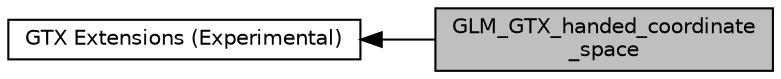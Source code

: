 digraph "GLM_GTX_handed_coordinate_space"
{
  edge [fontname="Helvetica",fontsize="10",labelfontname="Helvetica",labelfontsize="10"];
  node [fontname="Helvetica",fontsize="10",shape=box];
  rankdir=LR;
  Node2 [label="GTX Extensions (Experimental)",height=0.2,width=0.4,color="black", fillcolor="white", style="filled",URL="$group__gtx.html",tooltip="Functions and types that the GLSL specification doesn't define, but useful to have for a C++ program."];
  Node1 [label="GLM_GTX_handed_coordinate\l_space",height=0.2,width=0.4,color="black", fillcolor="grey75", style="filled", fontcolor="black",tooltip="To know if a set of three basis vectors defines a right or left-handed coordinate system."];
  Node2->Node1 [shape=plaintext, dir="back", style="solid"];
}
